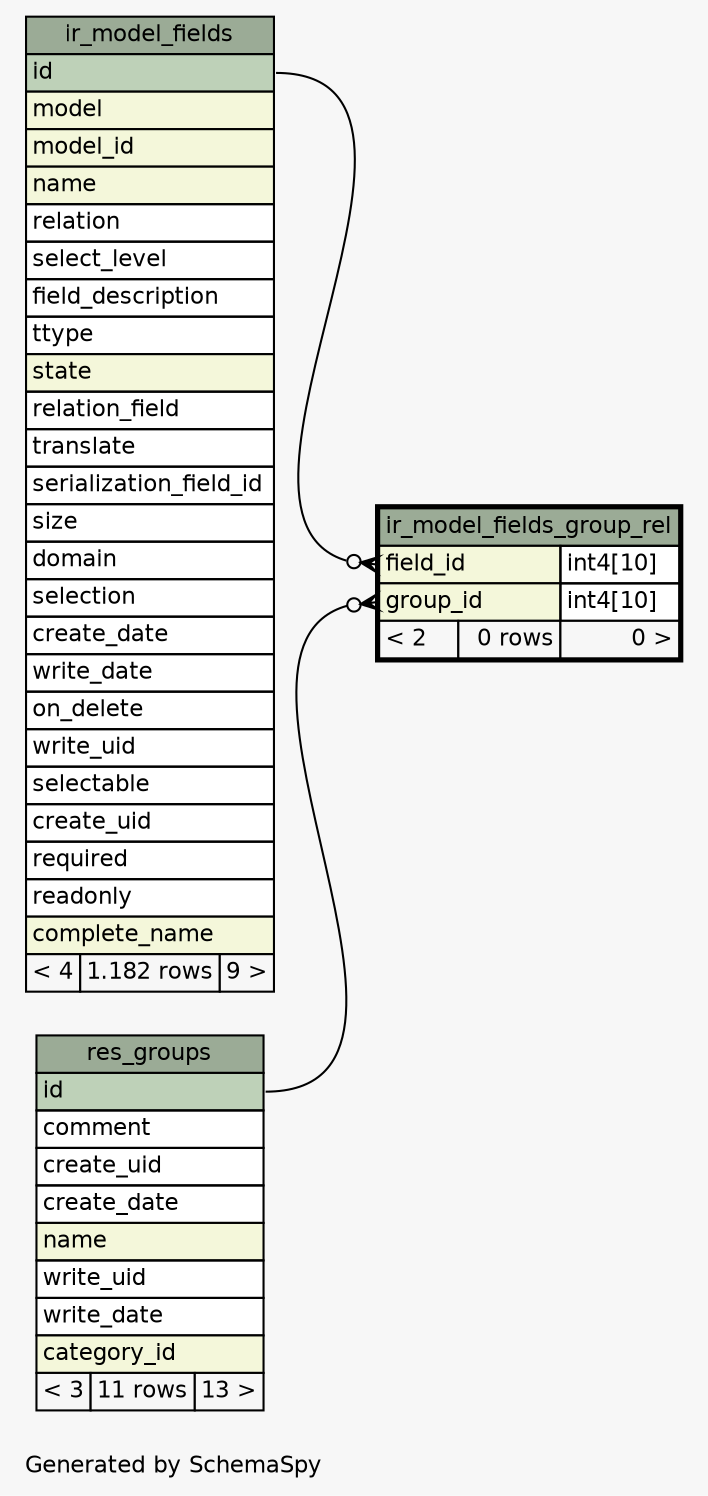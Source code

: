 // dot 2.36.0 on Linux 3.13.0-68-generic
// SchemaSpy rev 590
digraph "oneDegreeRelationshipsDiagram" {
  graph [
    rankdir="RL"
    bgcolor="#f7f7f7"
    label="\nGenerated by SchemaSpy"
    labeljust="l"
    nodesep="0.18"
    ranksep="0.46"
    fontname="Helvetica"
    fontsize="11"
  ];
  node [
    fontname="Helvetica"
    fontsize="11"
    shape="plaintext"
  ];
  edge [
    arrowsize="0.8"
  ];
  "ir_model_fields_group_rel":"field_id":w -> "ir_model_fields":"id":e [arrowhead=none dir=back arrowtail=crowodot];
  "ir_model_fields_group_rel":"group_id":w -> "res_groups":"id":e [arrowhead=none dir=back arrowtail=crowodot];
  "ir_model_fields" [
    label=<
    <TABLE BORDER="0" CELLBORDER="1" CELLSPACING="0" BGCOLOR="#ffffff">
      <TR><TD COLSPAN="3" BGCOLOR="#9bab96" ALIGN="CENTER">ir_model_fields</TD></TR>
      <TR><TD PORT="id" COLSPAN="3" BGCOLOR="#bed1b8" ALIGN="LEFT">id</TD></TR>
      <TR><TD PORT="model" COLSPAN="3" BGCOLOR="#f4f7da" ALIGN="LEFT">model</TD></TR>
      <TR><TD PORT="model_id" COLSPAN="3" BGCOLOR="#f4f7da" ALIGN="LEFT">model_id</TD></TR>
      <TR><TD PORT="name" COLSPAN="3" BGCOLOR="#f4f7da" ALIGN="LEFT">name</TD></TR>
      <TR><TD PORT="relation" COLSPAN="3" ALIGN="LEFT">relation</TD></TR>
      <TR><TD PORT="select_level" COLSPAN="3" ALIGN="LEFT">select_level</TD></TR>
      <TR><TD PORT="field_description" COLSPAN="3" ALIGN="LEFT">field_description</TD></TR>
      <TR><TD PORT="ttype" COLSPAN="3" ALIGN="LEFT">ttype</TD></TR>
      <TR><TD PORT="state" COLSPAN="3" BGCOLOR="#f4f7da" ALIGN="LEFT">state</TD></TR>
      <TR><TD PORT="relation_field" COLSPAN="3" ALIGN="LEFT">relation_field</TD></TR>
      <TR><TD PORT="translate" COLSPAN="3" ALIGN="LEFT">translate</TD></TR>
      <TR><TD PORT="serialization_field_id" COLSPAN="3" ALIGN="LEFT">serialization_field_id</TD></TR>
      <TR><TD PORT="size" COLSPAN="3" ALIGN="LEFT">size</TD></TR>
      <TR><TD PORT="domain" COLSPAN="3" ALIGN="LEFT">domain</TD></TR>
      <TR><TD PORT="selection" COLSPAN="3" ALIGN="LEFT">selection</TD></TR>
      <TR><TD PORT="create_date" COLSPAN="3" ALIGN="LEFT">create_date</TD></TR>
      <TR><TD PORT="write_date" COLSPAN="3" ALIGN="LEFT">write_date</TD></TR>
      <TR><TD PORT="on_delete" COLSPAN="3" ALIGN="LEFT">on_delete</TD></TR>
      <TR><TD PORT="write_uid" COLSPAN="3" ALIGN="LEFT">write_uid</TD></TR>
      <TR><TD PORT="selectable" COLSPAN="3" ALIGN="LEFT">selectable</TD></TR>
      <TR><TD PORT="create_uid" COLSPAN="3" ALIGN="LEFT">create_uid</TD></TR>
      <TR><TD PORT="required" COLSPAN="3" ALIGN="LEFT">required</TD></TR>
      <TR><TD PORT="readonly" COLSPAN="3" ALIGN="LEFT">readonly</TD></TR>
      <TR><TD PORT="complete_name" COLSPAN="3" BGCOLOR="#f4f7da" ALIGN="LEFT">complete_name</TD></TR>
      <TR><TD ALIGN="LEFT" BGCOLOR="#f7f7f7">&lt; 4</TD><TD ALIGN="RIGHT" BGCOLOR="#f7f7f7">1.182 rows</TD><TD ALIGN="RIGHT" BGCOLOR="#f7f7f7">9 &gt;</TD></TR>
    </TABLE>>
    URL="ir_model_fields.html"
    tooltip="ir_model_fields"
  ];
  "ir_model_fields_group_rel" [
    label=<
    <TABLE BORDER="2" CELLBORDER="1" CELLSPACING="0" BGCOLOR="#ffffff">
      <TR><TD COLSPAN="3" BGCOLOR="#9bab96" ALIGN="CENTER">ir_model_fields_group_rel</TD></TR>
      <TR><TD PORT="field_id" COLSPAN="2" BGCOLOR="#f4f7da" ALIGN="LEFT">field_id</TD><TD PORT="field_id.type" ALIGN="LEFT">int4[10]</TD></TR>
      <TR><TD PORT="group_id" COLSPAN="2" BGCOLOR="#f4f7da" ALIGN="LEFT">group_id</TD><TD PORT="group_id.type" ALIGN="LEFT">int4[10]</TD></TR>
      <TR><TD ALIGN="LEFT" BGCOLOR="#f7f7f7">&lt; 2</TD><TD ALIGN="RIGHT" BGCOLOR="#f7f7f7">0 rows</TD><TD ALIGN="RIGHT" BGCOLOR="#f7f7f7">0 &gt;</TD></TR>
    </TABLE>>
    URL="ir_model_fields_group_rel.html"
    tooltip="ir_model_fields_group_rel"
  ];
  "res_groups" [
    label=<
    <TABLE BORDER="0" CELLBORDER="1" CELLSPACING="0" BGCOLOR="#ffffff">
      <TR><TD COLSPAN="3" BGCOLOR="#9bab96" ALIGN="CENTER">res_groups</TD></TR>
      <TR><TD PORT="id" COLSPAN="3" BGCOLOR="#bed1b8" ALIGN="LEFT">id</TD></TR>
      <TR><TD PORT="comment" COLSPAN="3" ALIGN="LEFT">comment</TD></TR>
      <TR><TD PORT="create_uid" COLSPAN="3" ALIGN="LEFT">create_uid</TD></TR>
      <TR><TD PORT="create_date" COLSPAN="3" ALIGN="LEFT">create_date</TD></TR>
      <TR><TD PORT="name" COLSPAN="3" BGCOLOR="#f4f7da" ALIGN="LEFT">name</TD></TR>
      <TR><TD PORT="write_uid" COLSPAN="3" ALIGN="LEFT">write_uid</TD></TR>
      <TR><TD PORT="write_date" COLSPAN="3" ALIGN="LEFT">write_date</TD></TR>
      <TR><TD PORT="category_id" COLSPAN="3" BGCOLOR="#f4f7da" ALIGN="LEFT">category_id</TD></TR>
      <TR><TD ALIGN="LEFT" BGCOLOR="#f7f7f7">&lt; 3</TD><TD ALIGN="RIGHT" BGCOLOR="#f7f7f7">11 rows</TD><TD ALIGN="RIGHT" BGCOLOR="#f7f7f7">13 &gt;</TD></TR>
    </TABLE>>
    URL="res_groups.html"
    tooltip="res_groups"
  ];
}
